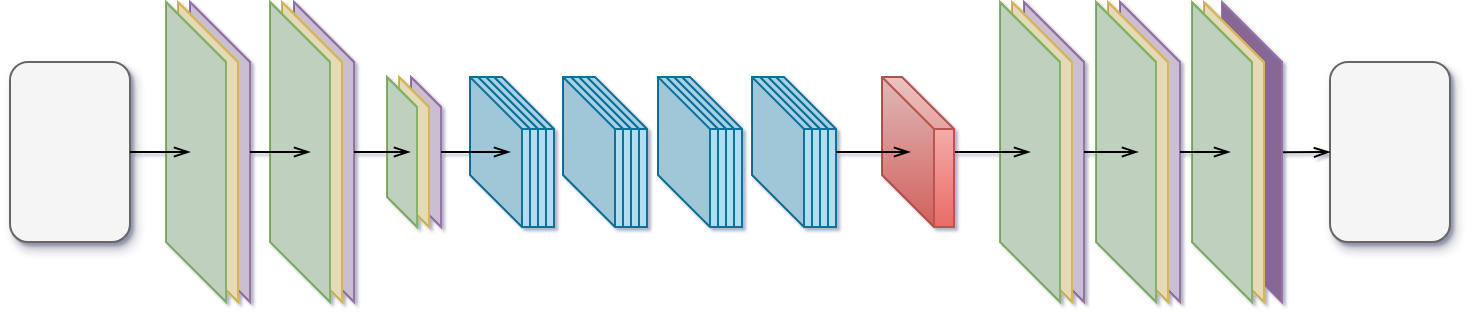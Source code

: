 <mxfile version="10.6.1" type="github"><diagram id="OZsSLRFPgL-P5EISo9Fp" name="Page-1"><mxGraphModel dx="1640" dy="899" grid="1" gridSize="10" guides="1" tooltips="1" connect="1" arrows="1" fold="1" page="1" pageScale="1" pageWidth="827" pageHeight="1169" background="none" math="0" shadow="1"><root><mxCell id="0"/><mxCell id="1" parent="0"/><mxCell id="ChwU_wqChH2B4T0w6BiJ-71" value="" style="shape=cube;whiteSpace=wrap;html=1;boundedLbl=1;backgroundOutline=1;darkOpacity=0.05;darkOpacity2=0.1;size=26;shadow=0;comic=0;fillColor=#b1ddf0;strokeColor=#10739e;" vertex="1" parent="1"><mxGeometry x="282" y="167.5" width="30" height="75" as="geometry"/></mxCell><mxCell id="ChwU_wqChH2B4T0w6BiJ-1" value="" style="rounded=1;whiteSpace=wrap;html=1;fillColor=#f5f5f5;strokeColor=#666666;fontColor=#333333;shadow=1;" vertex="1" parent="1"><mxGeometry x="40" y="160" width="60" height="90" as="geometry"/></mxCell><mxCell id="ChwU_wqChH2B4T0w6BiJ-2" value="" style="rounded=1;whiteSpace=wrap;html=1;fillColor=#f5f5f5;strokeColor=#666666;fontColor=#333333;shadow=1;" vertex="1" parent="1"><mxGeometry x="700" y="160" width="60" height="90" as="geometry"/></mxCell><mxCell id="ChwU_wqChH2B4T0w6BiJ-3" value="" style="shape=cube;whiteSpace=wrap;html=1;boundedLbl=1;backgroundOutline=1;darkOpacity=0.05;darkOpacity2=0.1;size=30;shadow=0;comic=0;fillColor=#e1d5e7;strokeColor=#9673a6;" vertex="1" parent="1"><mxGeometry x="130" y="130" width="30" height="150" as="geometry"/></mxCell><mxCell id="ChwU_wqChH2B4T0w6BiJ-4" value="" style="shape=cube;whiteSpace=wrap;html=1;boundedLbl=1;backgroundOutline=1;darkOpacity=0.05;darkOpacity2=0.1;size=30;shadow=0;comic=0;fillColor=#fff2cc;strokeColor=#d6b656;" vertex="1" parent="1"><mxGeometry x="124" y="130" width="30" height="150" as="geometry"/></mxCell><mxCell id="ChwU_wqChH2B4T0w6BiJ-5" value="" style="shape=cube;whiteSpace=wrap;html=1;boundedLbl=1;backgroundOutline=1;darkOpacity=0.05;darkOpacity2=0.1;size=30;shadow=0;comic=0;fillColor=#d5e8d4;strokeColor=#82b366;" vertex="1" parent="1"><mxGeometry x="118" y="130" width="30" height="150" as="geometry"/></mxCell><mxCell id="ChwU_wqChH2B4T0w6BiJ-44" value="" style="shape=cube;whiteSpace=wrap;html=1;boundedLbl=1;backgroundOutline=1;darkOpacity=0.05;darkOpacity2=0.1;size=30;shadow=0;comic=0;fillColor=#e1d5e7;strokeColor=#9673a6;" vertex="1" parent="1"><mxGeometry x="182" y="130" width="30" height="150" as="geometry"/></mxCell><mxCell id="ChwU_wqChH2B4T0w6BiJ-45" value="" style="shape=cube;whiteSpace=wrap;html=1;boundedLbl=1;backgroundOutline=1;darkOpacity=0.05;darkOpacity2=0.1;size=30;shadow=0;comic=0;fillColor=#fff2cc;strokeColor=#d6b656;" vertex="1" parent="1"><mxGeometry x="176" y="130" width="30" height="150" as="geometry"/></mxCell><mxCell id="ChwU_wqChH2B4T0w6BiJ-46" value="" style="shape=cube;whiteSpace=wrap;html=1;boundedLbl=1;backgroundOutline=1;darkOpacity=0.05;darkOpacity2=0.1;size=30;shadow=0;comic=0;fillColor=#d5e8d4;strokeColor=#82b366;" vertex="1" parent="1"><mxGeometry x="170" y="130" width="30" height="150" as="geometry"/></mxCell><mxCell id="ChwU_wqChH2B4T0w6BiJ-48" value="" style="shape=cube;whiteSpace=wrap;html=1;boundedLbl=1;backgroundOutline=1;darkOpacity=0.05;darkOpacity2=0.1;size=30;shadow=0;comic=0;fillColor=#e1d5e7;strokeColor=#9673a6;gradientColor=none;" vertex="1" parent="1"><mxGeometry x="240.5" y="167.5" width="15" height="75" as="geometry"/></mxCell><mxCell id="ChwU_wqChH2B4T0w6BiJ-49" value="" style="shape=cube;whiteSpace=wrap;html=1;boundedLbl=1;backgroundOutline=1;darkOpacity=0.05;darkOpacity2=0.1;size=30;shadow=0;comic=0;fillColor=#fff2cc;strokeColor=#d6b656;gradientColor=none;" vertex="1" parent="1"><mxGeometry x="234.5" y="167.5" width="15" height="75" as="geometry"/></mxCell><mxCell id="ChwU_wqChH2B4T0w6BiJ-50" value="" style="shape=cube;whiteSpace=wrap;html=1;boundedLbl=1;backgroundOutline=1;darkOpacity=0.05;darkOpacity2=0.1;size=30;shadow=0;comic=0;fillColor=#d5e8d4;strokeColor=#82b366;gradientColor=none;" vertex="1" parent="1"><mxGeometry x="228.5" y="167.5" width="15" height="75" as="geometry"/></mxCell><mxCell id="ChwU_wqChH2B4T0w6BiJ-70" value="" style="shape=cube;whiteSpace=wrap;html=1;boundedLbl=1;backgroundOutline=1;darkOpacity=0.05;darkOpacity2=0.1;size=26;shadow=0;comic=0;fillColor=#b1ddf0;strokeColor=#10739e;" vertex="1" parent="1"><mxGeometry x="278" y="167.5" width="30" height="75" as="geometry"/></mxCell><mxCell id="ChwU_wqChH2B4T0w6BiJ-69" value="" style="shape=cube;whiteSpace=wrap;html=1;boundedLbl=1;backgroundOutline=1;darkOpacity=0.05;darkOpacity2=0.1;size=26;shadow=0;comic=0;fillColor=#b1ddf0;strokeColor=#10739e;" vertex="1" parent="1"><mxGeometry x="274" y="167.5" width="30" height="75" as="geometry"/></mxCell><mxCell id="ChwU_wqChH2B4T0w6BiJ-54" value="" style="shape=cube;whiteSpace=wrap;html=1;boundedLbl=1;backgroundOutline=1;darkOpacity=0.05;darkOpacity2=0.1;size=26;shadow=0;comic=0;fillColor=#b1ddf0;strokeColor=#10739e;" vertex="1" parent="1"><mxGeometry x="270" y="167.5" width="30" height="75" as="geometry"/></mxCell><mxCell id="ChwU_wqChH2B4T0w6BiJ-72" value="" style="shape=cube;whiteSpace=wrap;html=1;boundedLbl=1;backgroundOutline=1;darkOpacity=0.05;darkOpacity2=0.1;size=26;shadow=0;comic=0;fillColor=#b1ddf0;strokeColor=#10739e;" vertex="1" parent="1"><mxGeometry x="328.5" y="167.5" width="30" height="75" as="geometry"/></mxCell><mxCell id="ChwU_wqChH2B4T0w6BiJ-73" value="" style="shape=cube;whiteSpace=wrap;html=1;boundedLbl=1;backgroundOutline=1;darkOpacity=0.05;darkOpacity2=0.1;size=26;shadow=0;comic=0;fillColor=#b1ddf0;strokeColor=#10739e;" vertex="1" parent="1"><mxGeometry x="324.5" y="167.5" width="30" height="75" as="geometry"/></mxCell><mxCell id="ChwU_wqChH2B4T0w6BiJ-74" value="" style="shape=cube;whiteSpace=wrap;html=1;boundedLbl=1;backgroundOutline=1;darkOpacity=0.05;darkOpacity2=0.1;size=26;shadow=0;comic=0;fillColor=#b1ddf0;strokeColor=#10739e;" vertex="1" parent="1"><mxGeometry x="320.5" y="167.5" width="30" height="75" as="geometry"/></mxCell><mxCell id="ChwU_wqChH2B4T0w6BiJ-75" value="" style="shape=cube;whiteSpace=wrap;html=1;boundedLbl=1;backgroundOutline=1;darkOpacity=0.05;darkOpacity2=0.1;size=26;shadow=0;comic=0;fillColor=#b1ddf0;strokeColor=#10739e;" vertex="1" parent="1"><mxGeometry x="316.5" y="167.5" width="30" height="75" as="geometry"/></mxCell><mxCell id="ChwU_wqChH2B4T0w6BiJ-76" value="" style="shape=cube;whiteSpace=wrap;html=1;boundedLbl=1;backgroundOutline=1;darkOpacity=0.05;darkOpacity2=0.1;size=26;shadow=0;comic=0;fillColor=#b1ddf0;strokeColor=#10739e;" vertex="1" parent="1"><mxGeometry x="376" y="167.5" width="30" height="75" as="geometry"/></mxCell><mxCell id="ChwU_wqChH2B4T0w6BiJ-77" value="" style="shape=cube;whiteSpace=wrap;html=1;boundedLbl=1;backgroundOutline=1;darkOpacity=0.05;darkOpacity2=0.1;size=26;shadow=0;comic=0;fillColor=#b1ddf0;strokeColor=#10739e;" vertex="1" parent="1"><mxGeometry x="372" y="167.5" width="30" height="75" as="geometry"/></mxCell><mxCell id="ChwU_wqChH2B4T0w6BiJ-78" value="" style="shape=cube;whiteSpace=wrap;html=1;boundedLbl=1;backgroundOutline=1;darkOpacity=0.05;darkOpacity2=0.1;size=26;shadow=0;comic=0;fillColor=#b1ddf0;strokeColor=#10739e;" vertex="1" parent="1"><mxGeometry x="368" y="167.5" width="30" height="75" as="geometry"/></mxCell><mxCell id="ChwU_wqChH2B4T0w6BiJ-79" value="" style="shape=cube;whiteSpace=wrap;html=1;boundedLbl=1;backgroundOutline=1;darkOpacity=0.05;darkOpacity2=0.1;size=26;shadow=0;comic=0;fillColor=#b1ddf0;strokeColor=#10739e;" vertex="1" parent="1"><mxGeometry x="364" y="167.5" width="30" height="75" as="geometry"/></mxCell><mxCell id="ChwU_wqChH2B4T0w6BiJ-80" value="" style="shape=cube;whiteSpace=wrap;html=1;boundedLbl=1;backgroundOutline=1;darkOpacity=0.05;darkOpacity2=0.1;size=26;shadow=0;comic=0;fillColor=#b1ddf0;strokeColor=#10739e;" vertex="1" parent="1"><mxGeometry x="423" y="167.5" width="30" height="75" as="geometry"/></mxCell><mxCell id="ChwU_wqChH2B4T0w6BiJ-81" value="" style="shape=cube;whiteSpace=wrap;html=1;boundedLbl=1;backgroundOutline=1;darkOpacity=0.05;darkOpacity2=0.1;size=26;shadow=0;comic=0;fillColor=#b1ddf0;strokeColor=#10739e;" vertex="1" parent="1"><mxGeometry x="419" y="167.5" width="30" height="75" as="geometry"/></mxCell><mxCell id="ChwU_wqChH2B4T0w6BiJ-82" value="" style="shape=cube;whiteSpace=wrap;html=1;boundedLbl=1;backgroundOutline=1;darkOpacity=0.05;darkOpacity2=0.1;size=26;shadow=0;comic=0;fillColor=#b1ddf0;strokeColor=#10739e;" vertex="1" parent="1"><mxGeometry x="415" y="167.5" width="30" height="75" as="geometry"/></mxCell><mxCell id="ChwU_wqChH2B4T0w6BiJ-83" value="" style="shape=cube;whiteSpace=wrap;html=1;boundedLbl=1;backgroundOutline=1;darkOpacity=0.05;darkOpacity2=0.1;size=26;shadow=0;comic=0;fillColor=#b1ddf0;strokeColor=#10739e;" vertex="1" parent="1"><mxGeometry x="411" y="167.5" width="30" height="75" as="geometry"/></mxCell><mxCell id="ChwU_wqChH2B4T0w6BiJ-88" value="" style="shape=cube;whiteSpace=wrap;html=1;boundedLbl=1;backgroundOutline=1;darkOpacity=0.05;darkOpacity2=0.1;size=30;shadow=0;comic=0;fillColor=#e1d5e7;strokeColor=#9673a6;labelBackgroundColor=none;fontColor=#000000;" vertex="1" parent="1"><mxGeometry x="547" y="130" width="30" height="150" as="geometry"/></mxCell><mxCell id="ChwU_wqChH2B4T0w6BiJ-89" value="" style="shape=cube;whiteSpace=wrap;html=1;boundedLbl=1;backgroundOutline=1;darkOpacity=0.05;darkOpacity2=0.1;size=30;shadow=0;comic=0;fillColor=#fff2cc;strokeColor=#d6b656;labelBackgroundColor=none;fontColor=#000000;" vertex="1" parent="1"><mxGeometry x="541" y="130" width="30" height="150" as="geometry"/></mxCell><mxCell id="ChwU_wqChH2B4T0w6BiJ-90" value="" style="shape=cube;whiteSpace=wrap;html=1;boundedLbl=1;backgroundOutline=1;darkOpacity=0.05;darkOpacity2=0.1;size=30;shadow=0;comic=0;fillColor=#d5e8d4;strokeColor=#82b366;labelBackgroundColor=none;fontColor=#000000;" vertex="1" parent="1"><mxGeometry x="535" y="130" width="30" height="150" as="geometry"/></mxCell><mxCell id="ChwU_wqChH2B4T0w6BiJ-92" value="" style="shape=cube;whiteSpace=wrap;html=1;boundedLbl=1;backgroundOutline=1;darkOpacity=0.05;darkOpacity2=0.1;size=30;shadow=0;comic=0;fillColor=#e1d5e7;strokeColor=#9673a6;labelBackgroundColor=none;fontColor=#000000;" vertex="1" parent="1"><mxGeometry x="595" y="130" width="30" height="150" as="geometry"/></mxCell><mxCell id="ChwU_wqChH2B4T0w6BiJ-93" value="" style="shape=cube;whiteSpace=wrap;html=1;boundedLbl=1;backgroundOutline=1;darkOpacity=0.05;darkOpacity2=0.1;size=30;shadow=0;comic=0;fillColor=#fff2cc;strokeColor=#d6b656;labelBackgroundColor=none;fontColor=#000000;" vertex="1" parent="1"><mxGeometry x="589" y="130" width="30" height="150" as="geometry"/></mxCell><mxCell id="ChwU_wqChH2B4T0w6BiJ-94" value="" style="shape=cube;whiteSpace=wrap;html=1;boundedLbl=1;backgroundOutline=1;darkOpacity=0.05;darkOpacity2=0.1;size=30;shadow=0;comic=0;fillColor=#d5e8d4;strokeColor=#82b366;labelBackgroundColor=none;fontColor=#000000;" vertex="1" parent="1"><mxGeometry x="583" y="130" width="30" height="150" as="geometry"/></mxCell><mxCell id="ChwU_wqChH2B4T0w6BiJ-175" value="" style="edgeStyle=orthogonalEdgeStyle;curved=1;jumpSize=3;orthogonalLoop=1;jettySize=auto;html=1;endArrow=openThin;endFill=0;strokeColor=#000000;fontColor=#000000;" edge="1" parent="1" source="ChwU_wqChH2B4T0w6BiJ-99" target="ChwU_wqChH2B4T0w6BiJ-2"><mxGeometry relative="1" as="geometry"/></mxCell><mxCell id="ChwU_wqChH2B4T0w6BiJ-99" value="" style="shape=cube;whiteSpace=wrap;html=1;boundedLbl=1;backgroundOutline=1;darkOpacity=0.05;darkOpacity2=0.1;size=30;shadow=0;comic=0;fillColor=#9673A6;strokeColor=#9673a6;labelBackgroundColor=none;fontColor=#000000;" vertex="1" parent="1"><mxGeometry x="646" y="130.121" width="30" height="150" as="geometry"/></mxCell><mxCell id="ChwU_wqChH2B4T0w6BiJ-100" value="" style="shape=cube;whiteSpace=wrap;html=1;boundedLbl=1;backgroundOutline=1;darkOpacity=0.05;darkOpacity2=0.1;size=30;shadow=0;comic=0;fillColor=#fff2cc;strokeColor=#d6b656;labelBackgroundColor=none;fontColor=#000000;" vertex="1" parent="1"><mxGeometry x="637" y="130.121" width="30" height="150" as="geometry"/></mxCell><mxCell id="ChwU_wqChH2B4T0w6BiJ-101" value="" style="shape=cube;whiteSpace=wrap;html=1;boundedLbl=1;backgroundOutline=1;darkOpacity=0.05;darkOpacity2=0.1;size=30;shadow=0;comic=0;fillColor=#d5e8d4;strokeColor=#82b366;labelBackgroundColor=none;fontColor=#000000;" vertex="1" parent="1"><mxGeometry x="631" y="130.121" width="30" height="150" as="geometry"/></mxCell><mxCell id="ChwU_wqChH2B4T0w6BiJ-169" value="" style="edgeStyle=orthogonalEdgeStyle;curved=1;jumpSize=3;orthogonalLoop=1;jettySize=auto;html=1;endArrow=openThin;endFill=0;strokeColor=#000000;fontColor=#000000;" edge="1" parent="1" source="ChwU_wqChH2B4T0w6BiJ-109"><mxGeometry relative="1" as="geometry"><mxPoint x="550" y="205" as="targetPoint"/></mxGeometry></mxCell><mxCell id="ChwU_wqChH2B4T0w6BiJ-109" value="" style="shape=cube;whiteSpace=wrap;html=1;boundedLbl=1;backgroundOutline=1;darkOpacity=0.05;darkOpacity2=0.1;size=26;shadow=0;comic=0;fillColor=#f8cecc;labelBackgroundColor=none;strokeColor=#b85450;gradientColor=#ea6b66;" vertex="1" parent="1"><mxGeometry x="476" y="167.5" width="36" height="75" as="geometry"/></mxCell><mxCell id="ChwU_wqChH2B4T0w6BiJ-159" value="" style="edgeStyle=orthogonalEdgeStyle;rounded=0;orthogonalLoop=1;jettySize=auto;html=1;endArrow=openThin;endFill=0;strokeColor=#000000;fontColor=#000000;" edge="1" parent="1" source="ChwU_wqChH2B4T0w6BiJ-1"><mxGeometry relative="1" as="geometry"><mxPoint x="130" y="205" as="targetPoint"/></mxGeometry></mxCell><mxCell id="ChwU_wqChH2B4T0w6BiJ-162" value="" style="edgeStyle=orthogonalEdgeStyle;rounded=0;orthogonalLoop=1;jettySize=auto;html=1;endArrow=openThin;endFill=0;strokeColor=#000000;fontColor=#000000;" edge="1" parent="1" source="ChwU_wqChH2B4T0w6BiJ-3"><mxGeometry relative="1" as="geometry"><mxPoint x="190" y="205" as="targetPoint"/></mxGeometry></mxCell><mxCell id="ChwU_wqChH2B4T0w6BiJ-163" value="" style="edgeStyle=orthogonalEdgeStyle;orthogonalLoop=1;jettySize=auto;html=1;endArrow=openThin;endFill=0;strokeColor=#000000;fontColor=#000000;jumpSize=3;curved=1;" edge="1" parent="1" source="ChwU_wqChH2B4T0w6BiJ-44"><mxGeometry relative="1" as="geometry"><mxPoint x="240" y="205" as="targetPoint"/></mxGeometry></mxCell><mxCell id="ChwU_wqChH2B4T0w6BiJ-164" value="" style="edgeStyle=orthogonalEdgeStyle;curved=1;jumpSize=3;orthogonalLoop=1;jettySize=auto;html=1;endArrow=openThin;endFill=0;strokeColor=#000000;fontColor=#000000;" edge="1" parent="1" source="ChwU_wqChH2B4T0w6BiJ-48"><mxGeometry relative="1" as="geometry"><mxPoint x="290" y="205" as="targetPoint"/></mxGeometry></mxCell><mxCell id="ChwU_wqChH2B4T0w6BiJ-168" value="" style="edgeStyle=orthogonalEdgeStyle;curved=1;jumpSize=3;orthogonalLoop=1;jettySize=auto;html=1;endArrow=openThin;endFill=0;strokeColor=#000000;fontColor=#000000;" edge="1" parent="1" source="ChwU_wqChH2B4T0w6BiJ-80"><mxGeometry relative="1" as="geometry"><mxPoint x="490" y="205" as="targetPoint"/></mxGeometry></mxCell><mxCell id="ChwU_wqChH2B4T0w6BiJ-170" value="" style="edgeStyle=orthogonalEdgeStyle;curved=1;jumpSize=3;orthogonalLoop=1;jettySize=auto;html=1;endArrow=openThin;endFill=0;strokeColor=#000000;fontColor=#000000;" edge="1" parent="1" source="ChwU_wqChH2B4T0w6BiJ-88"><mxGeometry relative="1" as="geometry"><mxPoint x="604" y="205" as="targetPoint"/></mxGeometry></mxCell><mxCell id="ChwU_wqChH2B4T0w6BiJ-171" value="" style="edgeStyle=orthogonalEdgeStyle;curved=1;jumpSize=3;orthogonalLoop=1;jettySize=auto;html=1;endArrow=openThin;endFill=0;strokeColor=#000000;fontColor=#000000;" edge="1" parent="1" source="ChwU_wqChH2B4T0w6BiJ-92"><mxGeometry relative="1" as="geometry"><mxPoint x="650" y="205" as="targetPoint"/></mxGeometry></mxCell></root></mxGraphModel></diagram></mxfile>